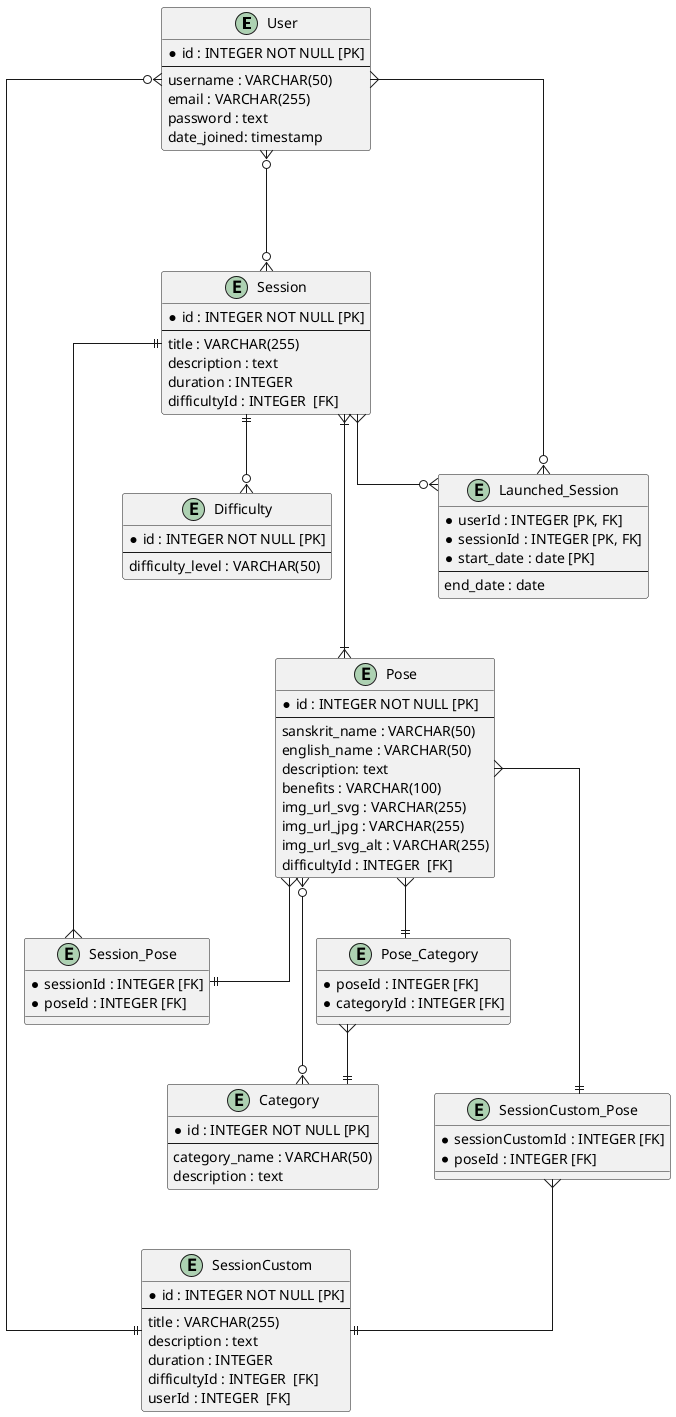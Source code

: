 @startuml
' hide the spot
' hide circle

' avoid problems with angled crows feet
skinparam linetype ortho

entity "User" as user {
  *id : INTEGER NOT NULL [PK]
  --
  username : VARCHAR(50)
  email : VARCHAR(255)
  password : text
  date_joined: timestamp
}

entity "Pose" as pose {
  *id : INTEGER NOT NULL [PK]
  --
  sanskrit_name : VARCHAR(50)
  english_name : VARCHAR(50)
  description: text
  benefits : VARCHAR(100)
  img_url_svg : VARCHAR(255)
  img_url_jpg : VARCHAR(255)
  img_url_svg_alt : VARCHAR(255)
  difficultyId : INTEGER  [FK]
}

entity "Category" as category {
  *id : INTEGER NOT NULL [PK]
  --
  category_name : VARCHAR(50)
  description : text
}

entity "Difficulty" as difficulty {
  *id : INTEGER NOT NULL [PK]
  --
  difficulty_level : VARCHAR(50)
}

entity "Session" as session {
  *id : INTEGER NOT NULL [PK]
  --
  title : VARCHAR(255)
  description : text
  duration : INTEGER
  difficultyId : INTEGER  [FK]
}

entity "SessionCustom" as sessionCustom {
  *id : INTEGER NOT NULL [PK]
  --
  title : VARCHAR(255)
  description : text
  duration : INTEGER
  difficultyId : INTEGER  [FK]
  userId : INTEGER  [FK]
}

entity "Launched_Session" as launched_session {
  *userId : INTEGER [PK, FK]
  *sessionId : INTEGER [PK, FK]
  *start_date : date [PK]
  --
  end_date : date
}

entity "Pose_Category" {
  *poseId : INTEGER [FK]
  *categoryId : INTEGER [FK]
}

entity "Session_Pose" {
  *sessionId : INTEGER [FK]
  *poseId : INTEGER [FK]
}

entity "SessionCustom_Pose" {
  *sessionCustomId : INTEGER [FK]
  *poseId : INTEGER [FK]
}

user }o---o{ session
user }o--|| sessionCustom 
session }|---|{ pose 
session ||--o{ difficulty 
pose }o--o{ category 

user }--o{ launched_session 
session }--o{ launched_session 

pose }--|| Pose_Category 
Pose_Category }--|| category

pose }--|| Session_Pose  
Session_Pose }--|| session

pose }---|| SessionCustom_Pose 
SessionCustom_Pose }--|| sessionCustom

@enduml
